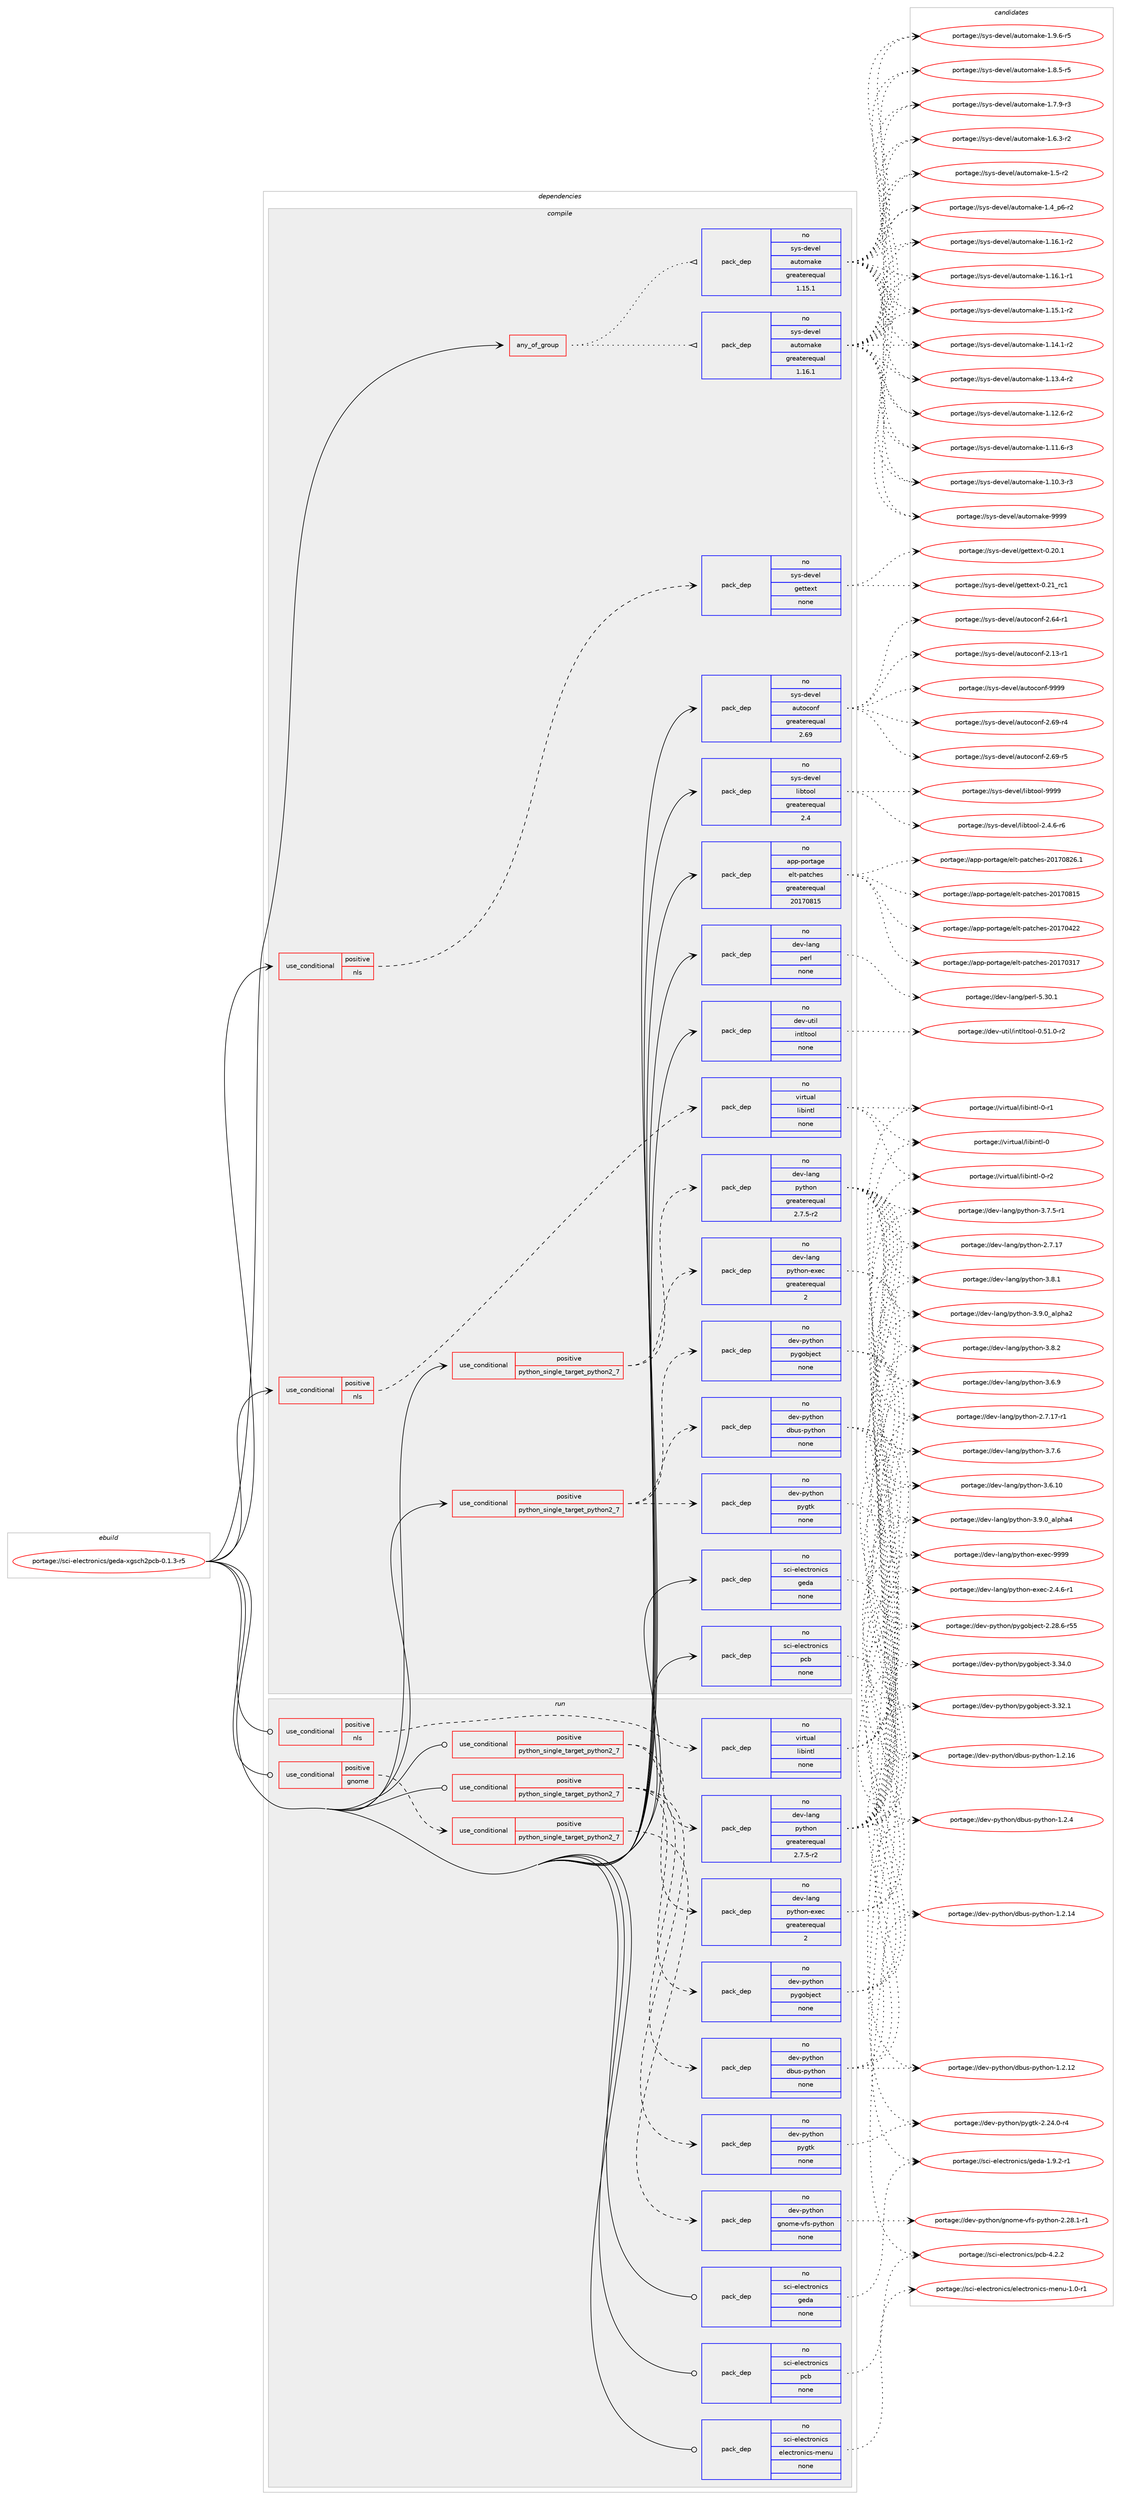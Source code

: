 digraph prolog {

# *************
# Graph options
# *************

newrank=true;
concentrate=true;
compound=true;
graph [rankdir=LR,fontname=Helvetica,fontsize=10,ranksep=1.5];#, ranksep=2.5, nodesep=0.2];
edge  [arrowhead=vee];
node  [fontname=Helvetica,fontsize=10];

# **********
# The ebuild
# **********

subgraph cluster_leftcol {
color=gray;
label=<<i>ebuild</i>>;
id [label="portage://sci-electronics/geda-xgsch2pcb-0.1.3-r5", color=red, width=4, href="../sci-electronics/geda-xgsch2pcb-0.1.3-r5.svg"];
}

# ****************
# The dependencies
# ****************

subgraph cluster_midcol {
color=gray;
label=<<i>dependencies</i>>;
subgraph cluster_compile {
fillcolor="#eeeeee";
style=filled;
label=<<i>compile</i>>;
subgraph any1071 {
dependency53628 [label=<<TABLE BORDER="0" CELLBORDER="1" CELLSPACING="0" CELLPADDING="4"><TR><TD CELLPADDING="10">any_of_group</TD></TR></TABLE>>, shape=none, color=red];subgraph pack41500 {
dependency53629 [label=<<TABLE BORDER="0" CELLBORDER="1" CELLSPACING="0" CELLPADDING="4" WIDTH="220"><TR><TD ROWSPAN="6" CELLPADDING="30">pack_dep</TD></TR><TR><TD WIDTH="110">no</TD></TR><TR><TD>sys-devel</TD></TR><TR><TD>automake</TD></TR><TR><TD>greaterequal</TD></TR><TR><TD>1.16.1</TD></TR></TABLE>>, shape=none, color=blue];
}
dependency53628:e -> dependency53629:w [weight=20,style="dotted",arrowhead="oinv"];
subgraph pack41501 {
dependency53630 [label=<<TABLE BORDER="0" CELLBORDER="1" CELLSPACING="0" CELLPADDING="4" WIDTH="220"><TR><TD ROWSPAN="6" CELLPADDING="30">pack_dep</TD></TR><TR><TD WIDTH="110">no</TD></TR><TR><TD>sys-devel</TD></TR><TR><TD>automake</TD></TR><TR><TD>greaterequal</TD></TR><TR><TD>1.15.1</TD></TR></TABLE>>, shape=none, color=blue];
}
dependency53628:e -> dependency53630:w [weight=20,style="dotted",arrowhead="oinv"];
}
id:e -> dependency53628:w [weight=20,style="solid",arrowhead="vee"];
subgraph cond11009 {
dependency53631 [label=<<TABLE BORDER="0" CELLBORDER="1" CELLSPACING="0" CELLPADDING="4"><TR><TD ROWSPAN="3" CELLPADDING="10">use_conditional</TD></TR><TR><TD>positive</TD></TR><TR><TD>nls</TD></TR></TABLE>>, shape=none, color=red];
subgraph pack41502 {
dependency53632 [label=<<TABLE BORDER="0" CELLBORDER="1" CELLSPACING="0" CELLPADDING="4" WIDTH="220"><TR><TD ROWSPAN="6" CELLPADDING="30">pack_dep</TD></TR><TR><TD WIDTH="110">no</TD></TR><TR><TD>sys-devel</TD></TR><TR><TD>gettext</TD></TR><TR><TD>none</TD></TR><TR><TD></TD></TR></TABLE>>, shape=none, color=blue];
}
dependency53631:e -> dependency53632:w [weight=20,style="dashed",arrowhead="vee"];
}
id:e -> dependency53631:w [weight=20,style="solid",arrowhead="vee"];
subgraph cond11010 {
dependency53633 [label=<<TABLE BORDER="0" CELLBORDER="1" CELLSPACING="0" CELLPADDING="4"><TR><TD ROWSPAN="3" CELLPADDING="10">use_conditional</TD></TR><TR><TD>positive</TD></TR><TR><TD>nls</TD></TR></TABLE>>, shape=none, color=red];
subgraph pack41503 {
dependency53634 [label=<<TABLE BORDER="0" CELLBORDER="1" CELLSPACING="0" CELLPADDING="4" WIDTH="220"><TR><TD ROWSPAN="6" CELLPADDING="30">pack_dep</TD></TR><TR><TD WIDTH="110">no</TD></TR><TR><TD>virtual</TD></TR><TR><TD>libintl</TD></TR><TR><TD>none</TD></TR><TR><TD></TD></TR></TABLE>>, shape=none, color=blue];
}
dependency53633:e -> dependency53634:w [weight=20,style="dashed",arrowhead="vee"];
}
id:e -> dependency53633:w [weight=20,style="solid",arrowhead="vee"];
subgraph cond11011 {
dependency53635 [label=<<TABLE BORDER="0" CELLBORDER="1" CELLSPACING="0" CELLPADDING="4"><TR><TD ROWSPAN="3" CELLPADDING="10">use_conditional</TD></TR><TR><TD>positive</TD></TR><TR><TD>python_single_target_python2_7</TD></TR></TABLE>>, shape=none, color=red];
subgraph pack41504 {
dependency53636 [label=<<TABLE BORDER="0" CELLBORDER="1" CELLSPACING="0" CELLPADDING="4" WIDTH="220"><TR><TD ROWSPAN="6" CELLPADDING="30">pack_dep</TD></TR><TR><TD WIDTH="110">no</TD></TR><TR><TD>dev-lang</TD></TR><TR><TD>python</TD></TR><TR><TD>greaterequal</TD></TR><TR><TD>2.7.5-r2</TD></TR></TABLE>>, shape=none, color=blue];
}
dependency53635:e -> dependency53636:w [weight=20,style="dashed",arrowhead="vee"];
subgraph pack41505 {
dependency53637 [label=<<TABLE BORDER="0" CELLBORDER="1" CELLSPACING="0" CELLPADDING="4" WIDTH="220"><TR><TD ROWSPAN="6" CELLPADDING="30">pack_dep</TD></TR><TR><TD WIDTH="110">no</TD></TR><TR><TD>dev-lang</TD></TR><TR><TD>python-exec</TD></TR><TR><TD>greaterequal</TD></TR><TR><TD>2</TD></TR></TABLE>>, shape=none, color=blue];
}
dependency53635:e -> dependency53637:w [weight=20,style="dashed",arrowhead="vee"];
}
id:e -> dependency53635:w [weight=20,style="solid",arrowhead="vee"];
subgraph cond11012 {
dependency53638 [label=<<TABLE BORDER="0" CELLBORDER="1" CELLSPACING="0" CELLPADDING="4"><TR><TD ROWSPAN="3" CELLPADDING="10">use_conditional</TD></TR><TR><TD>positive</TD></TR><TR><TD>python_single_target_python2_7</TD></TR></TABLE>>, shape=none, color=red];
subgraph pack41506 {
dependency53639 [label=<<TABLE BORDER="0" CELLBORDER="1" CELLSPACING="0" CELLPADDING="4" WIDTH="220"><TR><TD ROWSPAN="6" CELLPADDING="30">pack_dep</TD></TR><TR><TD WIDTH="110">no</TD></TR><TR><TD>dev-python</TD></TR><TR><TD>pygtk</TD></TR><TR><TD>none</TD></TR><TR><TD></TD></TR></TABLE>>, shape=none, color=blue];
}
dependency53638:e -> dependency53639:w [weight=20,style="dashed",arrowhead="vee"];
subgraph pack41507 {
dependency53640 [label=<<TABLE BORDER="0" CELLBORDER="1" CELLSPACING="0" CELLPADDING="4" WIDTH="220"><TR><TD ROWSPAN="6" CELLPADDING="30">pack_dep</TD></TR><TR><TD WIDTH="110">no</TD></TR><TR><TD>dev-python</TD></TR><TR><TD>pygobject</TD></TR><TR><TD>none</TD></TR><TR><TD></TD></TR></TABLE>>, shape=none, color=blue];
}
dependency53638:e -> dependency53640:w [weight=20,style="dashed",arrowhead="vee"];
subgraph pack41508 {
dependency53641 [label=<<TABLE BORDER="0" CELLBORDER="1" CELLSPACING="0" CELLPADDING="4" WIDTH="220"><TR><TD ROWSPAN="6" CELLPADDING="30">pack_dep</TD></TR><TR><TD WIDTH="110">no</TD></TR><TR><TD>dev-python</TD></TR><TR><TD>dbus-python</TD></TR><TR><TD>none</TD></TR><TR><TD></TD></TR></TABLE>>, shape=none, color=blue];
}
dependency53638:e -> dependency53641:w [weight=20,style="dashed",arrowhead="vee"];
}
id:e -> dependency53638:w [weight=20,style="solid",arrowhead="vee"];
subgraph pack41509 {
dependency53642 [label=<<TABLE BORDER="0" CELLBORDER="1" CELLSPACING="0" CELLPADDING="4" WIDTH="220"><TR><TD ROWSPAN="6" CELLPADDING="30">pack_dep</TD></TR><TR><TD WIDTH="110">no</TD></TR><TR><TD>app-portage</TD></TR><TR><TD>elt-patches</TD></TR><TR><TD>greaterequal</TD></TR><TR><TD>20170815</TD></TR></TABLE>>, shape=none, color=blue];
}
id:e -> dependency53642:w [weight=20,style="solid",arrowhead="vee"];
subgraph pack41510 {
dependency53643 [label=<<TABLE BORDER="0" CELLBORDER="1" CELLSPACING="0" CELLPADDING="4" WIDTH="220"><TR><TD ROWSPAN="6" CELLPADDING="30">pack_dep</TD></TR><TR><TD WIDTH="110">no</TD></TR><TR><TD>dev-lang</TD></TR><TR><TD>perl</TD></TR><TR><TD>none</TD></TR><TR><TD></TD></TR></TABLE>>, shape=none, color=blue];
}
id:e -> dependency53643:w [weight=20,style="solid",arrowhead="vee"];
subgraph pack41511 {
dependency53644 [label=<<TABLE BORDER="0" CELLBORDER="1" CELLSPACING="0" CELLPADDING="4" WIDTH="220"><TR><TD ROWSPAN="6" CELLPADDING="30">pack_dep</TD></TR><TR><TD WIDTH="110">no</TD></TR><TR><TD>dev-util</TD></TR><TR><TD>intltool</TD></TR><TR><TD>none</TD></TR><TR><TD></TD></TR></TABLE>>, shape=none, color=blue];
}
id:e -> dependency53644:w [weight=20,style="solid",arrowhead="vee"];
subgraph pack41512 {
dependency53645 [label=<<TABLE BORDER="0" CELLBORDER="1" CELLSPACING="0" CELLPADDING="4" WIDTH="220"><TR><TD ROWSPAN="6" CELLPADDING="30">pack_dep</TD></TR><TR><TD WIDTH="110">no</TD></TR><TR><TD>sci-electronics</TD></TR><TR><TD>geda</TD></TR><TR><TD>none</TD></TR><TR><TD></TD></TR></TABLE>>, shape=none, color=blue];
}
id:e -> dependency53645:w [weight=20,style="solid",arrowhead="vee"];
subgraph pack41513 {
dependency53646 [label=<<TABLE BORDER="0" CELLBORDER="1" CELLSPACING="0" CELLPADDING="4" WIDTH="220"><TR><TD ROWSPAN="6" CELLPADDING="30">pack_dep</TD></TR><TR><TD WIDTH="110">no</TD></TR><TR><TD>sci-electronics</TD></TR><TR><TD>pcb</TD></TR><TR><TD>none</TD></TR><TR><TD></TD></TR></TABLE>>, shape=none, color=blue];
}
id:e -> dependency53646:w [weight=20,style="solid",arrowhead="vee"];
subgraph pack41514 {
dependency53647 [label=<<TABLE BORDER="0" CELLBORDER="1" CELLSPACING="0" CELLPADDING="4" WIDTH="220"><TR><TD ROWSPAN="6" CELLPADDING="30">pack_dep</TD></TR><TR><TD WIDTH="110">no</TD></TR><TR><TD>sys-devel</TD></TR><TR><TD>autoconf</TD></TR><TR><TD>greaterequal</TD></TR><TR><TD>2.69</TD></TR></TABLE>>, shape=none, color=blue];
}
id:e -> dependency53647:w [weight=20,style="solid",arrowhead="vee"];
subgraph pack41515 {
dependency53648 [label=<<TABLE BORDER="0" CELLBORDER="1" CELLSPACING="0" CELLPADDING="4" WIDTH="220"><TR><TD ROWSPAN="6" CELLPADDING="30">pack_dep</TD></TR><TR><TD WIDTH="110">no</TD></TR><TR><TD>sys-devel</TD></TR><TR><TD>libtool</TD></TR><TR><TD>greaterequal</TD></TR><TR><TD>2.4</TD></TR></TABLE>>, shape=none, color=blue];
}
id:e -> dependency53648:w [weight=20,style="solid",arrowhead="vee"];
}
subgraph cluster_compileandrun {
fillcolor="#eeeeee";
style=filled;
label=<<i>compile and run</i>>;
}
subgraph cluster_run {
fillcolor="#eeeeee";
style=filled;
label=<<i>run</i>>;
subgraph cond11013 {
dependency53649 [label=<<TABLE BORDER="0" CELLBORDER="1" CELLSPACING="0" CELLPADDING="4"><TR><TD ROWSPAN="3" CELLPADDING="10">use_conditional</TD></TR><TR><TD>positive</TD></TR><TR><TD>gnome</TD></TR></TABLE>>, shape=none, color=red];
subgraph cond11014 {
dependency53650 [label=<<TABLE BORDER="0" CELLBORDER="1" CELLSPACING="0" CELLPADDING="4"><TR><TD ROWSPAN="3" CELLPADDING="10">use_conditional</TD></TR><TR><TD>positive</TD></TR><TR><TD>python_single_target_python2_7</TD></TR></TABLE>>, shape=none, color=red];
subgraph pack41516 {
dependency53651 [label=<<TABLE BORDER="0" CELLBORDER="1" CELLSPACING="0" CELLPADDING="4" WIDTH="220"><TR><TD ROWSPAN="6" CELLPADDING="30">pack_dep</TD></TR><TR><TD WIDTH="110">no</TD></TR><TR><TD>dev-python</TD></TR><TR><TD>gnome-vfs-python</TD></TR><TR><TD>none</TD></TR><TR><TD></TD></TR></TABLE>>, shape=none, color=blue];
}
dependency53650:e -> dependency53651:w [weight=20,style="dashed",arrowhead="vee"];
}
dependency53649:e -> dependency53650:w [weight=20,style="dashed",arrowhead="vee"];
}
id:e -> dependency53649:w [weight=20,style="solid",arrowhead="odot"];
subgraph cond11015 {
dependency53652 [label=<<TABLE BORDER="0" CELLBORDER="1" CELLSPACING="0" CELLPADDING="4"><TR><TD ROWSPAN="3" CELLPADDING="10">use_conditional</TD></TR><TR><TD>positive</TD></TR><TR><TD>nls</TD></TR></TABLE>>, shape=none, color=red];
subgraph pack41517 {
dependency53653 [label=<<TABLE BORDER="0" CELLBORDER="1" CELLSPACING="0" CELLPADDING="4" WIDTH="220"><TR><TD ROWSPAN="6" CELLPADDING="30">pack_dep</TD></TR><TR><TD WIDTH="110">no</TD></TR><TR><TD>virtual</TD></TR><TR><TD>libintl</TD></TR><TR><TD>none</TD></TR><TR><TD></TD></TR></TABLE>>, shape=none, color=blue];
}
dependency53652:e -> dependency53653:w [weight=20,style="dashed",arrowhead="vee"];
}
id:e -> dependency53652:w [weight=20,style="solid",arrowhead="odot"];
subgraph cond11016 {
dependency53654 [label=<<TABLE BORDER="0" CELLBORDER="1" CELLSPACING="0" CELLPADDING="4"><TR><TD ROWSPAN="3" CELLPADDING="10">use_conditional</TD></TR><TR><TD>positive</TD></TR><TR><TD>python_single_target_python2_7</TD></TR></TABLE>>, shape=none, color=red];
subgraph pack41518 {
dependency53655 [label=<<TABLE BORDER="0" CELLBORDER="1" CELLSPACING="0" CELLPADDING="4" WIDTH="220"><TR><TD ROWSPAN="6" CELLPADDING="30">pack_dep</TD></TR><TR><TD WIDTH="110">no</TD></TR><TR><TD>dev-lang</TD></TR><TR><TD>python</TD></TR><TR><TD>greaterequal</TD></TR><TR><TD>2.7.5-r2</TD></TR></TABLE>>, shape=none, color=blue];
}
dependency53654:e -> dependency53655:w [weight=20,style="dashed",arrowhead="vee"];
subgraph pack41519 {
dependency53656 [label=<<TABLE BORDER="0" CELLBORDER="1" CELLSPACING="0" CELLPADDING="4" WIDTH="220"><TR><TD ROWSPAN="6" CELLPADDING="30">pack_dep</TD></TR><TR><TD WIDTH="110">no</TD></TR><TR><TD>dev-lang</TD></TR><TR><TD>python-exec</TD></TR><TR><TD>greaterequal</TD></TR><TR><TD>2</TD></TR></TABLE>>, shape=none, color=blue];
}
dependency53654:e -> dependency53656:w [weight=20,style="dashed",arrowhead="vee"];
}
id:e -> dependency53654:w [weight=20,style="solid",arrowhead="odot"];
subgraph cond11017 {
dependency53657 [label=<<TABLE BORDER="0" CELLBORDER="1" CELLSPACING="0" CELLPADDING="4"><TR><TD ROWSPAN="3" CELLPADDING="10">use_conditional</TD></TR><TR><TD>positive</TD></TR><TR><TD>python_single_target_python2_7</TD></TR></TABLE>>, shape=none, color=red];
subgraph pack41520 {
dependency53658 [label=<<TABLE BORDER="0" CELLBORDER="1" CELLSPACING="0" CELLPADDING="4" WIDTH="220"><TR><TD ROWSPAN="6" CELLPADDING="30">pack_dep</TD></TR><TR><TD WIDTH="110">no</TD></TR><TR><TD>dev-python</TD></TR><TR><TD>pygtk</TD></TR><TR><TD>none</TD></TR><TR><TD></TD></TR></TABLE>>, shape=none, color=blue];
}
dependency53657:e -> dependency53658:w [weight=20,style="dashed",arrowhead="vee"];
subgraph pack41521 {
dependency53659 [label=<<TABLE BORDER="0" CELLBORDER="1" CELLSPACING="0" CELLPADDING="4" WIDTH="220"><TR><TD ROWSPAN="6" CELLPADDING="30">pack_dep</TD></TR><TR><TD WIDTH="110">no</TD></TR><TR><TD>dev-python</TD></TR><TR><TD>pygobject</TD></TR><TR><TD>none</TD></TR><TR><TD></TD></TR></TABLE>>, shape=none, color=blue];
}
dependency53657:e -> dependency53659:w [weight=20,style="dashed",arrowhead="vee"];
subgraph pack41522 {
dependency53660 [label=<<TABLE BORDER="0" CELLBORDER="1" CELLSPACING="0" CELLPADDING="4" WIDTH="220"><TR><TD ROWSPAN="6" CELLPADDING="30">pack_dep</TD></TR><TR><TD WIDTH="110">no</TD></TR><TR><TD>dev-python</TD></TR><TR><TD>dbus-python</TD></TR><TR><TD>none</TD></TR><TR><TD></TD></TR></TABLE>>, shape=none, color=blue];
}
dependency53657:e -> dependency53660:w [weight=20,style="dashed",arrowhead="vee"];
}
id:e -> dependency53657:w [weight=20,style="solid",arrowhead="odot"];
subgraph pack41523 {
dependency53661 [label=<<TABLE BORDER="0" CELLBORDER="1" CELLSPACING="0" CELLPADDING="4" WIDTH="220"><TR><TD ROWSPAN="6" CELLPADDING="30">pack_dep</TD></TR><TR><TD WIDTH="110">no</TD></TR><TR><TD>sci-electronics</TD></TR><TR><TD>electronics-menu</TD></TR><TR><TD>none</TD></TR><TR><TD></TD></TR></TABLE>>, shape=none, color=blue];
}
id:e -> dependency53661:w [weight=20,style="solid",arrowhead="odot"];
subgraph pack41524 {
dependency53662 [label=<<TABLE BORDER="0" CELLBORDER="1" CELLSPACING="0" CELLPADDING="4" WIDTH="220"><TR><TD ROWSPAN="6" CELLPADDING="30">pack_dep</TD></TR><TR><TD WIDTH="110">no</TD></TR><TR><TD>sci-electronics</TD></TR><TR><TD>geda</TD></TR><TR><TD>none</TD></TR><TR><TD></TD></TR></TABLE>>, shape=none, color=blue];
}
id:e -> dependency53662:w [weight=20,style="solid",arrowhead="odot"];
subgraph pack41525 {
dependency53663 [label=<<TABLE BORDER="0" CELLBORDER="1" CELLSPACING="0" CELLPADDING="4" WIDTH="220"><TR><TD ROWSPAN="6" CELLPADDING="30">pack_dep</TD></TR><TR><TD WIDTH="110">no</TD></TR><TR><TD>sci-electronics</TD></TR><TR><TD>pcb</TD></TR><TR><TD>none</TD></TR><TR><TD></TD></TR></TABLE>>, shape=none, color=blue];
}
id:e -> dependency53663:w [weight=20,style="solid",arrowhead="odot"];
}
}

# **************
# The candidates
# **************

subgraph cluster_choices {
rank=same;
color=gray;
label=<<i>candidates</i>>;

subgraph choice41500 {
color=black;
nodesep=1;
choice115121115451001011181011084797117116111109971071014557575757 [label="portage://sys-devel/automake-9999", color=red, width=4,href="../sys-devel/automake-9999.svg"];
choice115121115451001011181011084797117116111109971071014549465746544511453 [label="portage://sys-devel/automake-1.9.6-r5", color=red, width=4,href="../sys-devel/automake-1.9.6-r5.svg"];
choice115121115451001011181011084797117116111109971071014549465646534511453 [label="portage://sys-devel/automake-1.8.5-r5", color=red, width=4,href="../sys-devel/automake-1.8.5-r5.svg"];
choice115121115451001011181011084797117116111109971071014549465546574511451 [label="portage://sys-devel/automake-1.7.9-r3", color=red, width=4,href="../sys-devel/automake-1.7.9-r3.svg"];
choice115121115451001011181011084797117116111109971071014549465446514511450 [label="portage://sys-devel/automake-1.6.3-r2", color=red, width=4,href="../sys-devel/automake-1.6.3-r2.svg"];
choice11512111545100101118101108479711711611110997107101454946534511450 [label="portage://sys-devel/automake-1.5-r2", color=red, width=4,href="../sys-devel/automake-1.5-r2.svg"];
choice115121115451001011181011084797117116111109971071014549465295112544511450 [label="portage://sys-devel/automake-1.4_p6-r2", color=red, width=4,href="../sys-devel/automake-1.4_p6-r2.svg"];
choice11512111545100101118101108479711711611110997107101454946495446494511450 [label="portage://sys-devel/automake-1.16.1-r2", color=red, width=4,href="../sys-devel/automake-1.16.1-r2.svg"];
choice11512111545100101118101108479711711611110997107101454946495446494511449 [label="portage://sys-devel/automake-1.16.1-r1", color=red, width=4,href="../sys-devel/automake-1.16.1-r1.svg"];
choice11512111545100101118101108479711711611110997107101454946495346494511450 [label="portage://sys-devel/automake-1.15.1-r2", color=red, width=4,href="../sys-devel/automake-1.15.1-r2.svg"];
choice11512111545100101118101108479711711611110997107101454946495246494511450 [label="portage://sys-devel/automake-1.14.1-r2", color=red, width=4,href="../sys-devel/automake-1.14.1-r2.svg"];
choice11512111545100101118101108479711711611110997107101454946495146524511450 [label="portage://sys-devel/automake-1.13.4-r2", color=red, width=4,href="../sys-devel/automake-1.13.4-r2.svg"];
choice11512111545100101118101108479711711611110997107101454946495046544511450 [label="portage://sys-devel/automake-1.12.6-r2", color=red, width=4,href="../sys-devel/automake-1.12.6-r2.svg"];
choice11512111545100101118101108479711711611110997107101454946494946544511451 [label="portage://sys-devel/automake-1.11.6-r3", color=red, width=4,href="../sys-devel/automake-1.11.6-r3.svg"];
choice11512111545100101118101108479711711611110997107101454946494846514511451 [label="portage://sys-devel/automake-1.10.3-r3", color=red, width=4,href="../sys-devel/automake-1.10.3-r3.svg"];
dependency53629:e -> choice115121115451001011181011084797117116111109971071014557575757:w [style=dotted,weight="100"];
dependency53629:e -> choice115121115451001011181011084797117116111109971071014549465746544511453:w [style=dotted,weight="100"];
dependency53629:e -> choice115121115451001011181011084797117116111109971071014549465646534511453:w [style=dotted,weight="100"];
dependency53629:e -> choice115121115451001011181011084797117116111109971071014549465546574511451:w [style=dotted,weight="100"];
dependency53629:e -> choice115121115451001011181011084797117116111109971071014549465446514511450:w [style=dotted,weight="100"];
dependency53629:e -> choice11512111545100101118101108479711711611110997107101454946534511450:w [style=dotted,weight="100"];
dependency53629:e -> choice115121115451001011181011084797117116111109971071014549465295112544511450:w [style=dotted,weight="100"];
dependency53629:e -> choice11512111545100101118101108479711711611110997107101454946495446494511450:w [style=dotted,weight="100"];
dependency53629:e -> choice11512111545100101118101108479711711611110997107101454946495446494511449:w [style=dotted,weight="100"];
dependency53629:e -> choice11512111545100101118101108479711711611110997107101454946495346494511450:w [style=dotted,weight="100"];
dependency53629:e -> choice11512111545100101118101108479711711611110997107101454946495246494511450:w [style=dotted,weight="100"];
dependency53629:e -> choice11512111545100101118101108479711711611110997107101454946495146524511450:w [style=dotted,weight="100"];
dependency53629:e -> choice11512111545100101118101108479711711611110997107101454946495046544511450:w [style=dotted,weight="100"];
dependency53629:e -> choice11512111545100101118101108479711711611110997107101454946494946544511451:w [style=dotted,weight="100"];
dependency53629:e -> choice11512111545100101118101108479711711611110997107101454946494846514511451:w [style=dotted,weight="100"];
}
subgraph choice41501 {
color=black;
nodesep=1;
choice115121115451001011181011084797117116111109971071014557575757 [label="portage://sys-devel/automake-9999", color=red, width=4,href="../sys-devel/automake-9999.svg"];
choice115121115451001011181011084797117116111109971071014549465746544511453 [label="portage://sys-devel/automake-1.9.6-r5", color=red, width=4,href="../sys-devel/automake-1.9.6-r5.svg"];
choice115121115451001011181011084797117116111109971071014549465646534511453 [label="portage://sys-devel/automake-1.8.5-r5", color=red, width=4,href="../sys-devel/automake-1.8.5-r5.svg"];
choice115121115451001011181011084797117116111109971071014549465546574511451 [label="portage://sys-devel/automake-1.7.9-r3", color=red, width=4,href="../sys-devel/automake-1.7.9-r3.svg"];
choice115121115451001011181011084797117116111109971071014549465446514511450 [label="portage://sys-devel/automake-1.6.3-r2", color=red, width=4,href="../sys-devel/automake-1.6.3-r2.svg"];
choice11512111545100101118101108479711711611110997107101454946534511450 [label="portage://sys-devel/automake-1.5-r2", color=red, width=4,href="../sys-devel/automake-1.5-r2.svg"];
choice115121115451001011181011084797117116111109971071014549465295112544511450 [label="portage://sys-devel/automake-1.4_p6-r2", color=red, width=4,href="../sys-devel/automake-1.4_p6-r2.svg"];
choice11512111545100101118101108479711711611110997107101454946495446494511450 [label="portage://sys-devel/automake-1.16.1-r2", color=red, width=4,href="../sys-devel/automake-1.16.1-r2.svg"];
choice11512111545100101118101108479711711611110997107101454946495446494511449 [label="portage://sys-devel/automake-1.16.1-r1", color=red, width=4,href="../sys-devel/automake-1.16.1-r1.svg"];
choice11512111545100101118101108479711711611110997107101454946495346494511450 [label="portage://sys-devel/automake-1.15.1-r2", color=red, width=4,href="../sys-devel/automake-1.15.1-r2.svg"];
choice11512111545100101118101108479711711611110997107101454946495246494511450 [label="portage://sys-devel/automake-1.14.1-r2", color=red, width=4,href="../sys-devel/automake-1.14.1-r2.svg"];
choice11512111545100101118101108479711711611110997107101454946495146524511450 [label="portage://sys-devel/automake-1.13.4-r2", color=red, width=4,href="../sys-devel/automake-1.13.4-r2.svg"];
choice11512111545100101118101108479711711611110997107101454946495046544511450 [label="portage://sys-devel/automake-1.12.6-r2", color=red, width=4,href="../sys-devel/automake-1.12.6-r2.svg"];
choice11512111545100101118101108479711711611110997107101454946494946544511451 [label="portage://sys-devel/automake-1.11.6-r3", color=red, width=4,href="../sys-devel/automake-1.11.6-r3.svg"];
choice11512111545100101118101108479711711611110997107101454946494846514511451 [label="portage://sys-devel/automake-1.10.3-r3", color=red, width=4,href="../sys-devel/automake-1.10.3-r3.svg"];
dependency53630:e -> choice115121115451001011181011084797117116111109971071014557575757:w [style=dotted,weight="100"];
dependency53630:e -> choice115121115451001011181011084797117116111109971071014549465746544511453:w [style=dotted,weight="100"];
dependency53630:e -> choice115121115451001011181011084797117116111109971071014549465646534511453:w [style=dotted,weight="100"];
dependency53630:e -> choice115121115451001011181011084797117116111109971071014549465546574511451:w [style=dotted,weight="100"];
dependency53630:e -> choice115121115451001011181011084797117116111109971071014549465446514511450:w [style=dotted,weight="100"];
dependency53630:e -> choice11512111545100101118101108479711711611110997107101454946534511450:w [style=dotted,weight="100"];
dependency53630:e -> choice115121115451001011181011084797117116111109971071014549465295112544511450:w [style=dotted,weight="100"];
dependency53630:e -> choice11512111545100101118101108479711711611110997107101454946495446494511450:w [style=dotted,weight="100"];
dependency53630:e -> choice11512111545100101118101108479711711611110997107101454946495446494511449:w [style=dotted,weight="100"];
dependency53630:e -> choice11512111545100101118101108479711711611110997107101454946495346494511450:w [style=dotted,weight="100"];
dependency53630:e -> choice11512111545100101118101108479711711611110997107101454946495246494511450:w [style=dotted,weight="100"];
dependency53630:e -> choice11512111545100101118101108479711711611110997107101454946495146524511450:w [style=dotted,weight="100"];
dependency53630:e -> choice11512111545100101118101108479711711611110997107101454946495046544511450:w [style=dotted,weight="100"];
dependency53630:e -> choice11512111545100101118101108479711711611110997107101454946494946544511451:w [style=dotted,weight="100"];
dependency53630:e -> choice11512111545100101118101108479711711611110997107101454946494846514511451:w [style=dotted,weight="100"];
}
subgraph choice41502 {
color=black;
nodesep=1;
choice11512111545100101118101108471031011161161011201164548465049951149949 [label="portage://sys-devel/gettext-0.21_rc1", color=red, width=4,href="../sys-devel/gettext-0.21_rc1.svg"];
choice115121115451001011181011084710310111611610112011645484650484649 [label="portage://sys-devel/gettext-0.20.1", color=red, width=4,href="../sys-devel/gettext-0.20.1.svg"];
dependency53632:e -> choice11512111545100101118101108471031011161161011201164548465049951149949:w [style=dotted,weight="100"];
dependency53632:e -> choice115121115451001011181011084710310111611610112011645484650484649:w [style=dotted,weight="100"];
}
subgraph choice41503 {
color=black;
nodesep=1;
choice11810511411611797108471081059810511011610845484511450 [label="portage://virtual/libintl-0-r2", color=red, width=4,href="../virtual/libintl-0-r2.svg"];
choice11810511411611797108471081059810511011610845484511449 [label="portage://virtual/libintl-0-r1", color=red, width=4,href="../virtual/libintl-0-r1.svg"];
choice1181051141161179710847108105981051101161084548 [label="portage://virtual/libintl-0", color=red, width=4,href="../virtual/libintl-0.svg"];
dependency53634:e -> choice11810511411611797108471081059810511011610845484511450:w [style=dotted,weight="100"];
dependency53634:e -> choice11810511411611797108471081059810511011610845484511449:w [style=dotted,weight="100"];
dependency53634:e -> choice1181051141161179710847108105981051101161084548:w [style=dotted,weight="100"];
}
subgraph choice41504 {
color=black;
nodesep=1;
choice10010111845108971101034711212111610411111045514657464895971081121049752 [label="portage://dev-lang/python-3.9.0_alpha4", color=red, width=4,href="../dev-lang/python-3.9.0_alpha4.svg"];
choice10010111845108971101034711212111610411111045514657464895971081121049750 [label="portage://dev-lang/python-3.9.0_alpha2", color=red, width=4,href="../dev-lang/python-3.9.0_alpha2.svg"];
choice100101118451089711010347112121116104111110455146564650 [label="portage://dev-lang/python-3.8.2", color=red, width=4,href="../dev-lang/python-3.8.2.svg"];
choice100101118451089711010347112121116104111110455146564649 [label="portage://dev-lang/python-3.8.1", color=red, width=4,href="../dev-lang/python-3.8.1.svg"];
choice100101118451089711010347112121116104111110455146554654 [label="portage://dev-lang/python-3.7.6", color=red, width=4,href="../dev-lang/python-3.7.6.svg"];
choice1001011184510897110103471121211161041111104551465546534511449 [label="portage://dev-lang/python-3.7.5-r1", color=red, width=4,href="../dev-lang/python-3.7.5-r1.svg"];
choice100101118451089711010347112121116104111110455146544657 [label="portage://dev-lang/python-3.6.9", color=red, width=4,href="../dev-lang/python-3.6.9.svg"];
choice10010111845108971101034711212111610411111045514654464948 [label="portage://dev-lang/python-3.6.10", color=red, width=4,href="../dev-lang/python-3.6.10.svg"];
choice100101118451089711010347112121116104111110455046554649554511449 [label="portage://dev-lang/python-2.7.17-r1", color=red, width=4,href="../dev-lang/python-2.7.17-r1.svg"];
choice10010111845108971101034711212111610411111045504655464955 [label="portage://dev-lang/python-2.7.17", color=red, width=4,href="../dev-lang/python-2.7.17.svg"];
dependency53636:e -> choice10010111845108971101034711212111610411111045514657464895971081121049752:w [style=dotted,weight="100"];
dependency53636:e -> choice10010111845108971101034711212111610411111045514657464895971081121049750:w [style=dotted,weight="100"];
dependency53636:e -> choice100101118451089711010347112121116104111110455146564650:w [style=dotted,weight="100"];
dependency53636:e -> choice100101118451089711010347112121116104111110455146564649:w [style=dotted,weight="100"];
dependency53636:e -> choice100101118451089711010347112121116104111110455146554654:w [style=dotted,weight="100"];
dependency53636:e -> choice1001011184510897110103471121211161041111104551465546534511449:w [style=dotted,weight="100"];
dependency53636:e -> choice100101118451089711010347112121116104111110455146544657:w [style=dotted,weight="100"];
dependency53636:e -> choice10010111845108971101034711212111610411111045514654464948:w [style=dotted,weight="100"];
dependency53636:e -> choice100101118451089711010347112121116104111110455046554649554511449:w [style=dotted,weight="100"];
dependency53636:e -> choice10010111845108971101034711212111610411111045504655464955:w [style=dotted,weight="100"];
}
subgraph choice41505 {
color=black;
nodesep=1;
choice10010111845108971101034711212111610411111045101120101994557575757 [label="portage://dev-lang/python-exec-9999", color=red, width=4,href="../dev-lang/python-exec-9999.svg"];
choice10010111845108971101034711212111610411111045101120101994550465246544511449 [label="portage://dev-lang/python-exec-2.4.6-r1", color=red, width=4,href="../dev-lang/python-exec-2.4.6-r1.svg"];
dependency53637:e -> choice10010111845108971101034711212111610411111045101120101994557575757:w [style=dotted,weight="100"];
dependency53637:e -> choice10010111845108971101034711212111610411111045101120101994550465246544511449:w [style=dotted,weight="100"];
}
subgraph choice41506 {
color=black;
nodesep=1;
choice1001011184511212111610411111047112121103116107455046505246484511452 [label="portage://dev-python/pygtk-2.24.0-r4", color=red, width=4,href="../dev-python/pygtk-2.24.0-r4.svg"];
dependency53639:e -> choice1001011184511212111610411111047112121103116107455046505246484511452:w [style=dotted,weight="100"];
}
subgraph choice41507 {
color=black;
nodesep=1;
choice1001011184511212111610411111047112121103111981061019911645514651524648 [label="portage://dev-python/pygobject-3.34.0", color=red, width=4,href="../dev-python/pygobject-3.34.0.svg"];
choice1001011184511212111610411111047112121103111981061019911645514651504649 [label="portage://dev-python/pygobject-3.32.1", color=red, width=4,href="../dev-python/pygobject-3.32.1.svg"];
choice1001011184511212111610411111047112121103111981061019911645504650564654451145353 [label="portage://dev-python/pygobject-2.28.6-r55", color=red, width=4,href="../dev-python/pygobject-2.28.6-r55.svg"];
dependency53640:e -> choice1001011184511212111610411111047112121103111981061019911645514651524648:w [style=dotted,weight="100"];
dependency53640:e -> choice1001011184511212111610411111047112121103111981061019911645514651504649:w [style=dotted,weight="100"];
dependency53640:e -> choice1001011184511212111610411111047112121103111981061019911645504650564654451145353:w [style=dotted,weight="100"];
}
subgraph choice41508 {
color=black;
nodesep=1;
choice10010111845112121116104111110471009811711545112121116104111110454946504652 [label="portage://dev-python/dbus-python-1.2.4", color=red, width=4,href="../dev-python/dbus-python-1.2.4.svg"];
choice1001011184511212111610411111047100981171154511212111610411111045494650464954 [label="portage://dev-python/dbus-python-1.2.16", color=red, width=4,href="../dev-python/dbus-python-1.2.16.svg"];
choice1001011184511212111610411111047100981171154511212111610411111045494650464952 [label="portage://dev-python/dbus-python-1.2.14", color=red, width=4,href="../dev-python/dbus-python-1.2.14.svg"];
choice1001011184511212111610411111047100981171154511212111610411111045494650464950 [label="portage://dev-python/dbus-python-1.2.12", color=red, width=4,href="../dev-python/dbus-python-1.2.12.svg"];
dependency53641:e -> choice10010111845112121116104111110471009811711545112121116104111110454946504652:w [style=dotted,weight="100"];
dependency53641:e -> choice1001011184511212111610411111047100981171154511212111610411111045494650464954:w [style=dotted,weight="100"];
dependency53641:e -> choice1001011184511212111610411111047100981171154511212111610411111045494650464952:w [style=dotted,weight="100"];
dependency53641:e -> choice1001011184511212111610411111047100981171154511212111610411111045494650464950:w [style=dotted,weight="100"];
}
subgraph choice41509 {
color=black;
nodesep=1;
choice971121124511211111411697103101471011081164511297116991041011154550484955485650544649 [label="portage://app-portage/elt-patches-20170826.1", color=red, width=4,href="../app-portage/elt-patches-20170826.1.svg"];
choice97112112451121111141169710310147101108116451129711699104101115455048495548564953 [label="portage://app-portage/elt-patches-20170815", color=red, width=4,href="../app-portage/elt-patches-20170815.svg"];
choice97112112451121111141169710310147101108116451129711699104101115455048495548525050 [label="portage://app-portage/elt-patches-20170422", color=red, width=4,href="../app-portage/elt-patches-20170422.svg"];
choice97112112451121111141169710310147101108116451129711699104101115455048495548514955 [label="portage://app-portage/elt-patches-20170317", color=red, width=4,href="../app-portage/elt-patches-20170317.svg"];
dependency53642:e -> choice971121124511211111411697103101471011081164511297116991041011154550484955485650544649:w [style=dotted,weight="100"];
dependency53642:e -> choice97112112451121111141169710310147101108116451129711699104101115455048495548564953:w [style=dotted,weight="100"];
dependency53642:e -> choice97112112451121111141169710310147101108116451129711699104101115455048495548525050:w [style=dotted,weight="100"];
dependency53642:e -> choice97112112451121111141169710310147101108116451129711699104101115455048495548514955:w [style=dotted,weight="100"];
}
subgraph choice41510 {
color=black;
nodesep=1;
choice10010111845108971101034711210111410845534651484649 [label="portage://dev-lang/perl-5.30.1", color=red, width=4,href="../dev-lang/perl-5.30.1.svg"];
dependency53643:e -> choice10010111845108971101034711210111410845534651484649:w [style=dotted,weight="100"];
}
subgraph choice41511 {
color=black;
nodesep=1;
choice1001011184511711610510847105110116108116111111108454846534946484511450 [label="portage://dev-util/intltool-0.51.0-r2", color=red, width=4,href="../dev-util/intltool-0.51.0-r2.svg"];
dependency53644:e -> choice1001011184511711610510847105110116108116111111108454846534946484511450:w [style=dotted,weight="100"];
}
subgraph choice41512 {
color=black;
nodesep=1;
choice1159910545101108101991161141111101059911547103101100974549465746504511449 [label="portage://sci-electronics/geda-1.9.2-r1", color=red, width=4,href="../sci-electronics/geda-1.9.2-r1.svg"];
dependency53645:e -> choice1159910545101108101991161141111101059911547103101100974549465746504511449:w [style=dotted,weight="100"];
}
subgraph choice41513 {
color=black;
nodesep=1;
choice11599105451011081019911611411111010599115471129998455246504650 [label="portage://sci-electronics/pcb-4.2.2", color=red, width=4,href="../sci-electronics/pcb-4.2.2.svg"];
dependency53646:e -> choice11599105451011081019911611411111010599115471129998455246504650:w [style=dotted,weight="100"];
}
subgraph choice41514 {
color=black;
nodesep=1;
choice115121115451001011181011084797117116111991111101024557575757 [label="portage://sys-devel/autoconf-9999", color=red, width=4,href="../sys-devel/autoconf-9999.svg"];
choice1151211154510010111810110847971171161119911111010245504654574511453 [label="portage://sys-devel/autoconf-2.69-r5", color=red, width=4,href="../sys-devel/autoconf-2.69-r5.svg"];
choice1151211154510010111810110847971171161119911111010245504654574511452 [label="portage://sys-devel/autoconf-2.69-r4", color=red, width=4,href="../sys-devel/autoconf-2.69-r4.svg"];
choice1151211154510010111810110847971171161119911111010245504654524511449 [label="portage://sys-devel/autoconf-2.64-r1", color=red, width=4,href="../sys-devel/autoconf-2.64-r1.svg"];
choice1151211154510010111810110847971171161119911111010245504649514511449 [label="portage://sys-devel/autoconf-2.13-r1", color=red, width=4,href="../sys-devel/autoconf-2.13-r1.svg"];
dependency53647:e -> choice115121115451001011181011084797117116111991111101024557575757:w [style=dotted,weight="100"];
dependency53647:e -> choice1151211154510010111810110847971171161119911111010245504654574511453:w [style=dotted,weight="100"];
dependency53647:e -> choice1151211154510010111810110847971171161119911111010245504654574511452:w [style=dotted,weight="100"];
dependency53647:e -> choice1151211154510010111810110847971171161119911111010245504654524511449:w [style=dotted,weight="100"];
dependency53647:e -> choice1151211154510010111810110847971171161119911111010245504649514511449:w [style=dotted,weight="100"];
}
subgraph choice41515 {
color=black;
nodesep=1;
choice1151211154510010111810110847108105981161111111084557575757 [label="portage://sys-devel/libtool-9999", color=red, width=4,href="../sys-devel/libtool-9999.svg"];
choice1151211154510010111810110847108105981161111111084550465246544511454 [label="portage://sys-devel/libtool-2.4.6-r6", color=red, width=4,href="../sys-devel/libtool-2.4.6-r6.svg"];
dependency53648:e -> choice1151211154510010111810110847108105981161111111084557575757:w [style=dotted,weight="100"];
dependency53648:e -> choice1151211154510010111810110847108105981161111111084550465246544511454:w [style=dotted,weight="100"];
}
subgraph choice41516 {
color=black;
nodesep=1;
choice10010111845112121116104111110471031101111091014511810211545112121116104111110455046505646494511449 [label="portage://dev-python/gnome-vfs-python-2.28.1-r1", color=red, width=4,href="../dev-python/gnome-vfs-python-2.28.1-r1.svg"];
dependency53651:e -> choice10010111845112121116104111110471031101111091014511810211545112121116104111110455046505646494511449:w [style=dotted,weight="100"];
}
subgraph choice41517 {
color=black;
nodesep=1;
choice11810511411611797108471081059810511011610845484511450 [label="portage://virtual/libintl-0-r2", color=red, width=4,href="../virtual/libintl-0-r2.svg"];
choice11810511411611797108471081059810511011610845484511449 [label="portage://virtual/libintl-0-r1", color=red, width=4,href="../virtual/libintl-0-r1.svg"];
choice1181051141161179710847108105981051101161084548 [label="portage://virtual/libintl-0", color=red, width=4,href="../virtual/libintl-0.svg"];
dependency53653:e -> choice11810511411611797108471081059810511011610845484511450:w [style=dotted,weight="100"];
dependency53653:e -> choice11810511411611797108471081059810511011610845484511449:w [style=dotted,weight="100"];
dependency53653:e -> choice1181051141161179710847108105981051101161084548:w [style=dotted,weight="100"];
}
subgraph choice41518 {
color=black;
nodesep=1;
choice10010111845108971101034711212111610411111045514657464895971081121049752 [label="portage://dev-lang/python-3.9.0_alpha4", color=red, width=4,href="../dev-lang/python-3.9.0_alpha4.svg"];
choice10010111845108971101034711212111610411111045514657464895971081121049750 [label="portage://dev-lang/python-3.9.0_alpha2", color=red, width=4,href="../dev-lang/python-3.9.0_alpha2.svg"];
choice100101118451089711010347112121116104111110455146564650 [label="portage://dev-lang/python-3.8.2", color=red, width=4,href="../dev-lang/python-3.8.2.svg"];
choice100101118451089711010347112121116104111110455146564649 [label="portage://dev-lang/python-3.8.1", color=red, width=4,href="../dev-lang/python-3.8.1.svg"];
choice100101118451089711010347112121116104111110455146554654 [label="portage://dev-lang/python-3.7.6", color=red, width=4,href="../dev-lang/python-3.7.6.svg"];
choice1001011184510897110103471121211161041111104551465546534511449 [label="portage://dev-lang/python-3.7.5-r1", color=red, width=4,href="../dev-lang/python-3.7.5-r1.svg"];
choice100101118451089711010347112121116104111110455146544657 [label="portage://dev-lang/python-3.6.9", color=red, width=4,href="../dev-lang/python-3.6.9.svg"];
choice10010111845108971101034711212111610411111045514654464948 [label="portage://dev-lang/python-3.6.10", color=red, width=4,href="../dev-lang/python-3.6.10.svg"];
choice100101118451089711010347112121116104111110455046554649554511449 [label="portage://dev-lang/python-2.7.17-r1", color=red, width=4,href="../dev-lang/python-2.7.17-r1.svg"];
choice10010111845108971101034711212111610411111045504655464955 [label="portage://dev-lang/python-2.7.17", color=red, width=4,href="../dev-lang/python-2.7.17.svg"];
dependency53655:e -> choice10010111845108971101034711212111610411111045514657464895971081121049752:w [style=dotted,weight="100"];
dependency53655:e -> choice10010111845108971101034711212111610411111045514657464895971081121049750:w [style=dotted,weight="100"];
dependency53655:e -> choice100101118451089711010347112121116104111110455146564650:w [style=dotted,weight="100"];
dependency53655:e -> choice100101118451089711010347112121116104111110455146564649:w [style=dotted,weight="100"];
dependency53655:e -> choice100101118451089711010347112121116104111110455146554654:w [style=dotted,weight="100"];
dependency53655:e -> choice1001011184510897110103471121211161041111104551465546534511449:w [style=dotted,weight="100"];
dependency53655:e -> choice100101118451089711010347112121116104111110455146544657:w [style=dotted,weight="100"];
dependency53655:e -> choice10010111845108971101034711212111610411111045514654464948:w [style=dotted,weight="100"];
dependency53655:e -> choice100101118451089711010347112121116104111110455046554649554511449:w [style=dotted,weight="100"];
dependency53655:e -> choice10010111845108971101034711212111610411111045504655464955:w [style=dotted,weight="100"];
}
subgraph choice41519 {
color=black;
nodesep=1;
choice10010111845108971101034711212111610411111045101120101994557575757 [label="portage://dev-lang/python-exec-9999", color=red, width=4,href="../dev-lang/python-exec-9999.svg"];
choice10010111845108971101034711212111610411111045101120101994550465246544511449 [label="portage://dev-lang/python-exec-2.4.6-r1", color=red, width=4,href="../dev-lang/python-exec-2.4.6-r1.svg"];
dependency53656:e -> choice10010111845108971101034711212111610411111045101120101994557575757:w [style=dotted,weight="100"];
dependency53656:e -> choice10010111845108971101034711212111610411111045101120101994550465246544511449:w [style=dotted,weight="100"];
}
subgraph choice41520 {
color=black;
nodesep=1;
choice1001011184511212111610411111047112121103116107455046505246484511452 [label="portage://dev-python/pygtk-2.24.0-r4", color=red, width=4,href="../dev-python/pygtk-2.24.0-r4.svg"];
dependency53658:e -> choice1001011184511212111610411111047112121103116107455046505246484511452:w [style=dotted,weight="100"];
}
subgraph choice41521 {
color=black;
nodesep=1;
choice1001011184511212111610411111047112121103111981061019911645514651524648 [label="portage://dev-python/pygobject-3.34.0", color=red, width=4,href="../dev-python/pygobject-3.34.0.svg"];
choice1001011184511212111610411111047112121103111981061019911645514651504649 [label="portage://dev-python/pygobject-3.32.1", color=red, width=4,href="../dev-python/pygobject-3.32.1.svg"];
choice1001011184511212111610411111047112121103111981061019911645504650564654451145353 [label="portage://dev-python/pygobject-2.28.6-r55", color=red, width=4,href="../dev-python/pygobject-2.28.6-r55.svg"];
dependency53659:e -> choice1001011184511212111610411111047112121103111981061019911645514651524648:w [style=dotted,weight="100"];
dependency53659:e -> choice1001011184511212111610411111047112121103111981061019911645514651504649:w [style=dotted,weight="100"];
dependency53659:e -> choice1001011184511212111610411111047112121103111981061019911645504650564654451145353:w [style=dotted,weight="100"];
}
subgraph choice41522 {
color=black;
nodesep=1;
choice10010111845112121116104111110471009811711545112121116104111110454946504652 [label="portage://dev-python/dbus-python-1.2.4", color=red, width=4,href="../dev-python/dbus-python-1.2.4.svg"];
choice1001011184511212111610411111047100981171154511212111610411111045494650464954 [label="portage://dev-python/dbus-python-1.2.16", color=red, width=4,href="../dev-python/dbus-python-1.2.16.svg"];
choice1001011184511212111610411111047100981171154511212111610411111045494650464952 [label="portage://dev-python/dbus-python-1.2.14", color=red, width=4,href="../dev-python/dbus-python-1.2.14.svg"];
choice1001011184511212111610411111047100981171154511212111610411111045494650464950 [label="portage://dev-python/dbus-python-1.2.12", color=red, width=4,href="../dev-python/dbus-python-1.2.12.svg"];
dependency53660:e -> choice10010111845112121116104111110471009811711545112121116104111110454946504652:w [style=dotted,weight="100"];
dependency53660:e -> choice1001011184511212111610411111047100981171154511212111610411111045494650464954:w [style=dotted,weight="100"];
dependency53660:e -> choice1001011184511212111610411111047100981171154511212111610411111045494650464952:w [style=dotted,weight="100"];
dependency53660:e -> choice1001011184511212111610411111047100981171154511212111610411111045494650464950:w [style=dotted,weight="100"];
}
subgraph choice41523 {
color=black;
nodesep=1;
choice1159910545101108101991161141111101059911547101108101991161141111101059911545109101110117454946484511449 [label="portage://sci-electronics/electronics-menu-1.0-r1", color=red, width=4,href="../sci-electronics/electronics-menu-1.0-r1.svg"];
dependency53661:e -> choice1159910545101108101991161141111101059911547101108101991161141111101059911545109101110117454946484511449:w [style=dotted,weight="100"];
}
subgraph choice41524 {
color=black;
nodesep=1;
choice1159910545101108101991161141111101059911547103101100974549465746504511449 [label="portage://sci-electronics/geda-1.9.2-r1", color=red, width=4,href="../sci-electronics/geda-1.9.2-r1.svg"];
dependency53662:e -> choice1159910545101108101991161141111101059911547103101100974549465746504511449:w [style=dotted,weight="100"];
}
subgraph choice41525 {
color=black;
nodesep=1;
choice11599105451011081019911611411111010599115471129998455246504650 [label="portage://sci-electronics/pcb-4.2.2", color=red, width=4,href="../sci-electronics/pcb-4.2.2.svg"];
dependency53663:e -> choice11599105451011081019911611411111010599115471129998455246504650:w [style=dotted,weight="100"];
}
}

}
